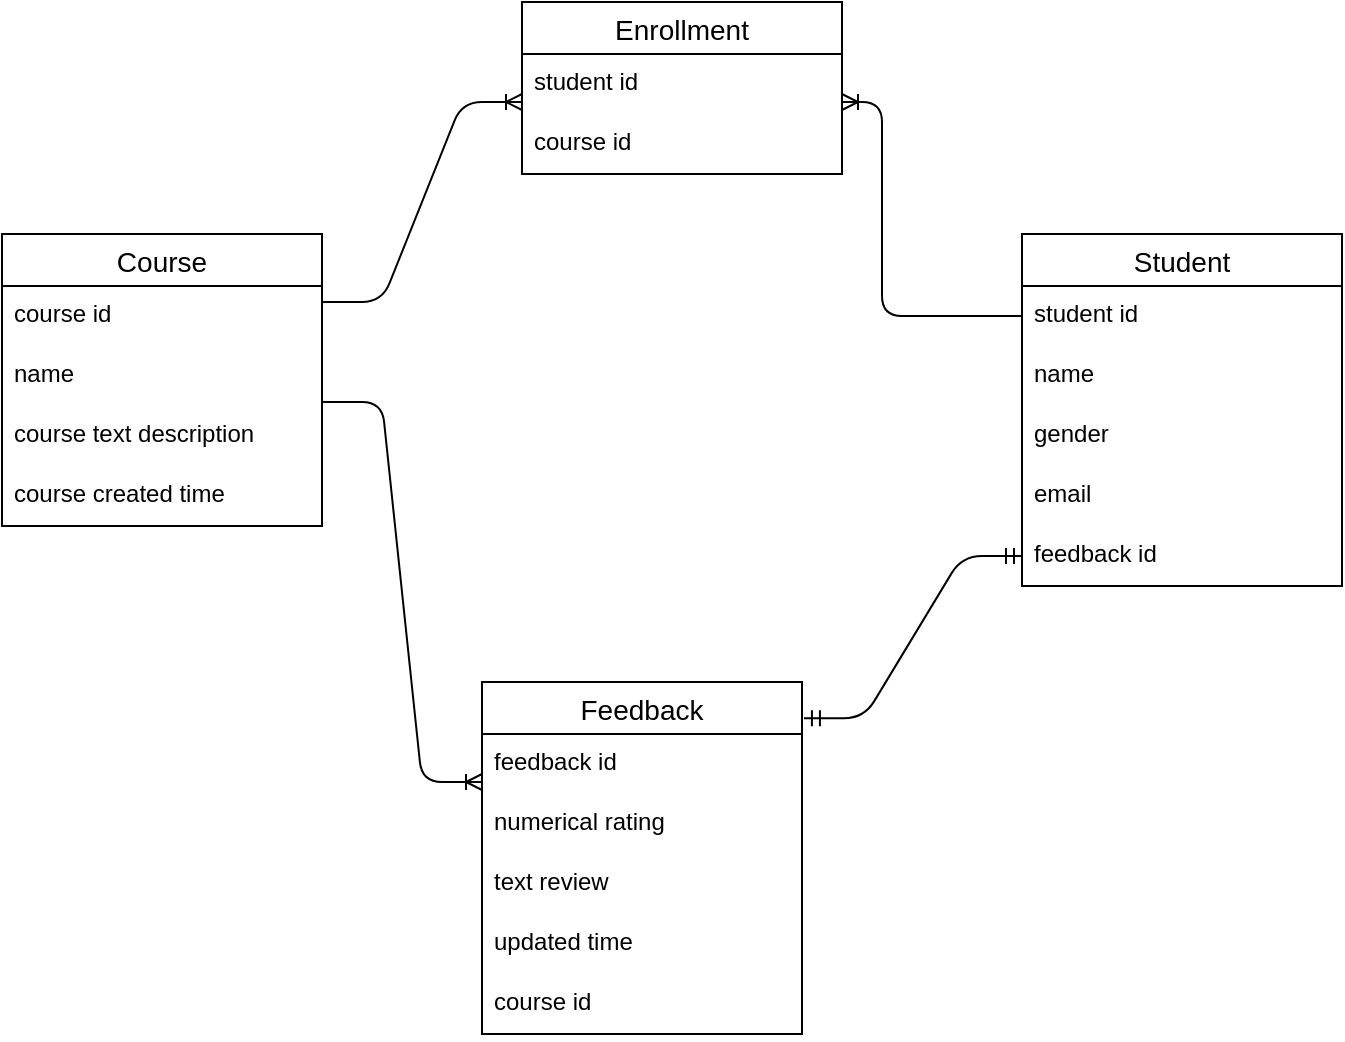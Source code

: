 <mxfile version="16.2.7" type="github"><diagram id="yKQTR5SpqO3Db1unDuqT" name="Page-1"><mxGraphModel dx="1422" dy="737" grid="1" gridSize="10" guides="1" tooltips="1" connect="1" arrows="1" fold="1" page="1" pageScale="1" pageWidth="850" pageHeight="1100" math="0" shadow="0"><root><mxCell id="0"/><mxCell id="1" parent="0"/><mxCell id="482-vcXEk06pBj2rNehc-1" value="Course" style="swimlane;fontStyle=0;childLayout=stackLayout;horizontal=1;startSize=26;horizontalStack=0;resizeParent=1;resizeParentMax=0;resizeLast=0;collapsible=1;marginBottom=0;align=center;fontSize=14;" vertex="1" parent="1"><mxGeometry x="70" y="246" width="160" height="146" as="geometry"><mxRectangle x="60" y="150" width="80" height="26" as="alternateBounds"/></mxGeometry></mxCell><mxCell id="482-vcXEk06pBj2rNehc-2" value="course id" style="text;strokeColor=none;fillColor=none;spacingLeft=4;spacingRight=4;overflow=hidden;rotatable=0;points=[[0,0.5],[1,0.5]];portConstraint=eastwest;fontSize=12;" vertex="1" parent="482-vcXEk06pBj2rNehc-1"><mxGeometry y="26" width="160" height="30" as="geometry"/></mxCell><mxCell id="482-vcXEk06pBj2rNehc-3" value="name" style="text;strokeColor=none;fillColor=none;spacingLeft=4;spacingRight=4;overflow=hidden;rotatable=0;points=[[0,0.5],[1,0.5]];portConstraint=eastwest;fontSize=12;" vertex="1" parent="482-vcXEk06pBj2rNehc-1"><mxGeometry y="56" width="160" height="30" as="geometry"/></mxCell><mxCell id="482-vcXEk06pBj2rNehc-4" value="course text description" style="text;strokeColor=none;fillColor=none;spacingLeft=4;spacingRight=4;overflow=hidden;rotatable=0;points=[[0,0.5],[1,0.5]];portConstraint=eastwest;fontSize=12;" vertex="1" parent="482-vcXEk06pBj2rNehc-1"><mxGeometry y="86" width="160" height="30" as="geometry"/></mxCell><mxCell id="482-vcXEk06pBj2rNehc-18" value="course created time" style="text;strokeColor=none;fillColor=none;spacingLeft=4;spacingRight=4;overflow=hidden;rotatable=0;points=[[0,0.5],[1,0.5]];portConstraint=eastwest;fontSize=12;" vertex="1" parent="482-vcXEk06pBj2rNehc-1"><mxGeometry y="116" width="160" height="30" as="geometry"/></mxCell><mxCell id="482-vcXEk06pBj2rNehc-13" value="Student" style="swimlane;fontStyle=0;childLayout=stackLayout;horizontal=1;startSize=26;horizontalStack=0;resizeParent=1;resizeParentMax=0;resizeLast=0;collapsible=1;marginBottom=0;align=center;fontSize=14;" vertex="1" parent="1"><mxGeometry x="580" y="246" width="160" height="176" as="geometry"/></mxCell><mxCell id="482-vcXEk06pBj2rNehc-14" value="student id            " style="text;strokeColor=none;fillColor=none;spacingLeft=4;spacingRight=4;overflow=hidden;rotatable=0;points=[[0,0.5],[1,0.5]];portConstraint=eastwest;fontSize=12;" vertex="1" parent="482-vcXEk06pBj2rNehc-13"><mxGeometry y="26" width="160" height="30" as="geometry"/></mxCell><mxCell id="482-vcXEk06pBj2rNehc-15" value="name" style="text;strokeColor=none;fillColor=none;spacingLeft=4;spacingRight=4;overflow=hidden;rotatable=0;points=[[0,0.5],[1,0.5]];portConstraint=eastwest;fontSize=12;" vertex="1" parent="482-vcXEk06pBj2rNehc-13"><mxGeometry y="56" width="160" height="30" as="geometry"/></mxCell><mxCell id="482-vcXEk06pBj2rNehc-16" value="gender" style="text;strokeColor=none;fillColor=none;spacingLeft=4;spacingRight=4;overflow=hidden;rotatable=0;points=[[0,0.5],[1,0.5]];portConstraint=eastwest;fontSize=12;" vertex="1" parent="482-vcXEk06pBj2rNehc-13"><mxGeometry y="86" width="160" height="30" as="geometry"/></mxCell><mxCell id="482-vcXEk06pBj2rNehc-42" value="email" style="text;strokeColor=none;fillColor=none;spacingLeft=4;spacingRight=4;overflow=hidden;rotatable=0;points=[[0,0.5],[1,0.5]];portConstraint=eastwest;fontSize=12;" vertex="1" parent="482-vcXEk06pBj2rNehc-13"><mxGeometry y="116" width="160" height="30" as="geometry"/></mxCell><mxCell id="482-vcXEk06pBj2rNehc-28" value="feedback id" style="text;strokeColor=none;fillColor=none;spacingLeft=4;spacingRight=4;overflow=hidden;rotatable=0;points=[[0,0.5],[1,0.5]];portConstraint=eastwest;fontSize=12;" vertex="1" parent="482-vcXEk06pBj2rNehc-13"><mxGeometry y="146" width="160" height="30" as="geometry"/></mxCell><mxCell id="482-vcXEk06pBj2rNehc-19" value="Feedback" style="swimlane;fontStyle=0;childLayout=stackLayout;horizontal=1;startSize=26;horizontalStack=0;resizeParent=1;resizeParentMax=0;resizeLast=0;collapsible=1;marginBottom=0;align=center;fontSize=14;" vertex="1" parent="1"><mxGeometry x="310" y="470" width="160" height="176" as="geometry"><mxRectangle x="490" y="350" width="90" height="26" as="alternateBounds"/></mxGeometry></mxCell><mxCell id="482-vcXEk06pBj2rNehc-20" value="feedback id" style="text;strokeColor=none;fillColor=none;spacingLeft=4;spacingRight=4;overflow=hidden;rotatable=0;points=[[0,0.5],[1,0.5]];portConstraint=eastwest;fontSize=12;" vertex="1" parent="482-vcXEk06pBj2rNehc-19"><mxGeometry y="26" width="160" height="30" as="geometry"/></mxCell><mxCell id="482-vcXEk06pBj2rNehc-21" value="numerical rating" style="text;strokeColor=none;fillColor=none;spacingLeft=4;spacingRight=4;overflow=hidden;rotatable=0;points=[[0,0.5],[1,0.5]];portConstraint=eastwest;fontSize=12;" vertex="1" parent="482-vcXEk06pBj2rNehc-19"><mxGeometry y="56" width="160" height="30" as="geometry"/></mxCell><mxCell id="482-vcXEk06pBj2rNehc-22" value="text review" style="text;strokeColor=none;fillColor=none;spacingLeft=4;spacingRight=4;overflow=hidden;rotatable=0;points=[[0,0.5],[1,0.5]];portConstraint=eastwest;fontSize=12;" vertex="1" parent="482-vcXEk06pBj2rNehc-19"><mxGeometry y="86" width="160" height="30" as="geometry"/></mxCell><mxCell id="482-vcXEk06pBj2rNehc-23" value="updated time" style="text;strokeColor=none;fillColor=none;spacingLeft=4;spacingRight=4;overflow=hidden;rotatable=0;points=[[0,0.5],[1,0.5]];portConstraint=eastwest;fontSize=12;" vertex="1" parent="482-vcXEk06pBj2rNehc-19"><mxGeometry y="116" width="160" height="30" as="geometry"/></mxCell><mxCell id="482-vcXEk06pBj2rNehc-65" value="course id" style="text;strokeColor=none;fillColor=none;spacingLeft=4;spacingRight=4;overflow=hidden;rotatable=0;points=[[0,0.5],[1,0.5]];portConstraint=eastwest;fontSize=12;" vertex="1" parent="482-vcXEk06pBj2rNehc-19"><mxGeometry y="146" width="160" height="30" as="geometry"/></mxCell><mxCell id="482-vcXEk06pBj2rNehc-36" value="" style="edgeStyle=entityRelationEdgeStyle;fontSize=12;html=1;endArrow=ERmandOne;startArrow=ERmandOne;rounded=1;sketch=0;curved=0;exitX=1.006;exitY=0.103;exitDx=0;exitDy=0;exitPerimeter=0;entryX=0;entryY=0.5;entryDx=0;entryDy=0;" edge="1" parent="1" source="482-vcXEk06pBj2rNehc-19" target="482-vcXEk06pBj2rNehc-28"><mxGeometry width="100" height="100" relative="1" as="geometry"><mxPoint x="350" y="390" as="sourcePoint"/><mxPoint x="530" y="310" as="targetPoint"/></mxGeometry></mxCell><mxCell id="482-vcXEk06pBj2rNehc-47" value="Enrollment" style="swimlane;fontStyle=0;childLayout=stackLayout;horizontal=1;startSize=26;horizontalStack=0;resizeParent=1;resizeParentMax=0;resizeLast=0;collapsible=1;marginBottom=0;align=center;fontSize=14;" vertex="1" parent="1"><mxGeometry x="330" y="130" width="160" height="86" as="geometry"/></mxCell><mxCell id="482-vcXEk06pBj2rNehc-48" value="student id            " style="text;strokeColor=none;fillColor=none;spacingLeft=4;spacingRight=4;overflow=hidden;rotatable=0;points=[[0,0.5],[1,0.5]];portConstraint=eastwest;fontSize=12;" vertex="1" parent="482-vcXEk06pBj2rNehc-47"><mxGeometry y="26" width="160" height="30" as="geometry"/></mxCell><mxCell id="482-vcXEk06pBj2rNehc-49" value="course id" style="text;strokeColor=none;fillColor=none;spacingLeft=4;spacingRight=4;overflow=hidden;rotatable=0;points=[[0,0.5],[1,0.5]];portConstraint=eastwest;fontSize=12;" vertex="1" parent="482-vcXEk06pBj2rNehc-47"><mxGeometry y="56" width="160" height="30" as="geometry"/></mxCell><mxCell id="482-vcXEk06pBj2rNehc-58" value="" style="edgeStyle=entityRelationEdgeStyle;fontSize=12;html=1;endArrow=ERoneToMany;rounded=1;sketch=0;curved=0;" edge="1" parent="1"><mxGeometry width="100" height="100" relative="1" as="geometry"><mxPoint x="230" y="280" as="sourcePoint"/><mxPoint x="330" y="180" as="targetPoint"/></mxGeometry></mxCell><mxCell id="482-vcXEk06pBj2rNehc-61" value="" style="edgeStyle=elbowEdgeStyle;fontSize=12;html=1;endArrow=ERoneToMany;rounded=1;sketch=0;exitX=0;exitY=0.5;exitDx=0;exitDy=0;" edge="1" parent="1" source="482-vcXEk06pBj2rNehc-14"><mxGeometry width="100" height="100" relative="1" as="geometry"><mxPoint x="410" y="360" as="sourcePoint"/><mxPoint x="490" y="180" as="targetPoint"/><Array as="points"><mxPoint x="510" y="270"/></Array></mxGeometry></mxCell><mxCell id="482-vcXEk06pBj2rNehc-64" value="" style="edgeStyle=entityRelationEdgeStyle;fontSize=12;html=1;endArrow=ERoneToMany;rounded=1;sketch=0;curved=0;entryX=0;entryY=0.8;entryDx=0;entryDy=0;entryPerimeter=0;" edge="1" parent="1" target="482-vcXEk06pBj2rNehc-20"><mxGeometry width="100" height="100" relative="1" as="geometry"><mxPoint x="230" y="330" as="sourcePoint"/><mxPoint x="330" y="230" as="targetPoint"/></mxGeometry></mxCell></root></mxGraphModel></diagram></mxfile>